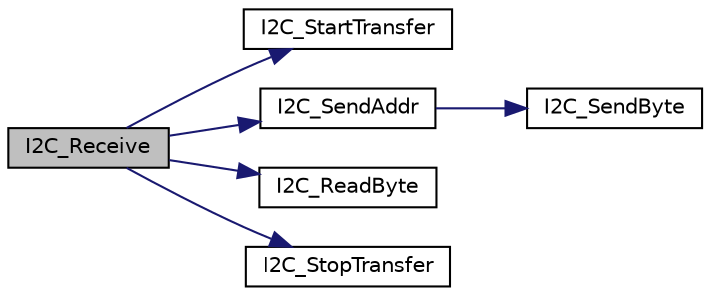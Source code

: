 digraph "I2C_Receive"
{
  edge [fontname="Helvetica",fontsize="10",labelfontname="Helvetica",labelfontsize="10"];
  node [fontname="Helvetica",fontsize="10",shape=record];
  rankdir="LR";
  Node6 [label="I2C_Receive",height=0.2,width=0.4,color="black", fillcolor="grey75", style="filled", fontcolor="black"];
  Node6 -> Node7 [color="midnightblue",fontsize="10",style="solid",fontname="Helvetica"];
  Node7 [label="I2C_StartTransfer",height=0.2,width=0.4,color="black", fillcolor="white", style="filled",URL="$i2c_8c.html#a01cfbcaab1fb1d818fbe26109d9dd087",tooltip="Set start condition for I2C bus. "];
  Node6 -> Node8 [color="midnightblue",fontsize="10",style="solid",fontname="Helvetica"];
  Node8 [label="I2C_SendAddr",height=0.2,width=0.4,color="black", fillcolor="white", style="filled",URL="$i2c_8c.html#aa8c6a720c14c9d481945c51dbf6ae07a",tooltip="Transmits the address to a target with the appropriate read/write bit set. "];
  Node8 -> Node9 [color="midnightblue",fontsize="10",style="solid",fontname="Helvetica"];
  Node9 [label="I2C_SendByte",height=0.2,width=0.4,color="black", fillcolor="white", style="filled",URL="$i2c_8c.html#a069cdc2bec983c627606ee4ef52d6155",tooltip="Send a single byte of data. "];
  Node6 -> Node10 [color="midnightblue",fontsize="10",style="solid",fontname="Helvetica"];
  Node10 [label="I2C_ReadByte",height=0.2,width=0.4,color="black", fillcolor="white", style="filled",URL="$i2c_8c.html#a0b4407c31abf6dc307ccd22973b1a816",tooltip="Read a single byte of data and optionally send an acknowledgement signal. "];
  Node6 -> Node11 [color="midnightblue",fontsize="10",style="solid",fontname="Helvetica"];
  Node11 [label="I2C_StopTransfer",height=0.2,width=0.4,color="black", fillcolor="white", style="filled",URL="$i2c_8c.html#a0f251044af22435f4028967ecf838053",tooltip="Set stop condition for I2C bus. "];
}
